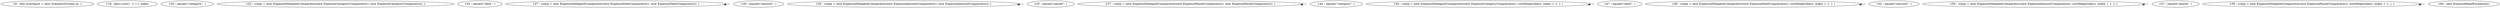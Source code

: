 digraph G {
"18 : this.userInput = new Scanner(System.in, )"
"118 : keys.size() - 1 == index"
"120 : equals(\"category\", )"
"122 : comp = new ExpenseDelegateComparator(new ExpenseCategoryComparator(), new ExpenseCategoryComparator(), )"
"125 : equals(\"date\", )"
"127 : comp = new ExpenseDelegateComparator(new ExpenseDateComparator(), new ExpenseDateComparator(), )"
"127 : comp = new ExpenseDelegateComparator(new ExpenseDateComparator(), new ExpenseDateComparator(), )" -> "127 : comp = new ExpenseDelegateComparator(new ExpenseDateComparator(), new ExpenseDateComparator(), )" [style=dashed]
"130 : equals(\"amount\", )"
"132 : comp = new ExpenseDelegateComparator(new ExpenseAmountComparator(), new ExpenseAmountComparator(), )"
"132 : comp = new ExpenseDelegateComparator(new ExpenseAmountComparator(), new ExpenseAmountComparator(), )" -> "132 : comp = new ExpenseDelegateComparator(new ExpenseAmountComparator(), new ExpenseAmountComparator(), )" [style=dashed]
"135 : equals(\"payee\", )"
"137 : comp = new ExpenseDelegateComparator(new ExpensePayeeComparator(), new ExpensePayeeComparator(), )"
"137 : comp = new ExpenseDelegateComparator(new ExpensePayeeComparator(), new ExpensePayeeComparator(), )" -> "137 : comp = new ExpenseDelegateComparator(new ExpensePayeeComparator(), new ExpensePayeeComparator(), )" [style=dashed]
"142 : equals(\"category\", )"
"144 : comp = new ExpenseDelegateComparator(new ExpenseCategoryComparator(), sortHelper(keys, index + 1, ), )"
"144 : comp = new ExpenseDelegateComparator(new ExpenseCategoryComparator(), sortHelper(keys, index + 1, ), )" -> "144 : comp = new ExpenseDelegateComparator(new ExpenseCategoryComparator(), sortHelper(keys, index + 1, ), )" [style=dashed]
"147 : equals(\"date\", )"
"149 : comp = new ExpenseDelegateComparator(new ExpenseDateComparator(), sortHelper(keys, index + 1, ), )"
"149 : comp = new ExpenseDelegateComparator(new ExpenseDateComparator(), sortHelper(keys, index + 1, ), )" -> "149 : comp = new ExpenseDelegateComparator(new ExpenseDateComparator(), sortHelper(keys, index + 1, ), )" [style=dashed]
"152 : equals(\"amount\", )"
"154 : comp = new ExpenseDelegateComparator(new ExpenseAmountComparator(), sortHelper(keys, index + 1, ), )"
"154 : comp = new ExpenseDelegateComparator(new ExpenseAmountComparator(), sortHelper(keys, index + 1, ), )" -> "154 : comp = new ExpenseDelegateComparator(new ExpenseAmountComparator(), sortHelper(keys, index + 1, ), )" [style=dashed]
"157 : equals(\"payee\", )"
"159 : comp = new ExpenseDelegateComparator(new ExpensePayeeComparator(), sortHelper(keys, index + 1, ), )"
"159 : comp = new ExpenseDelegateComparator(new ExpensePayeeComparator(), sortHelper(keys, index + 1, ), )" -> "159 : comp = new ExpenseDelegateComparator(new ExpensePayeeComparator(), sortHelper(keys, index + 1, ), )" [style=dashed]
"164 : new ExpenseReadException()"
}